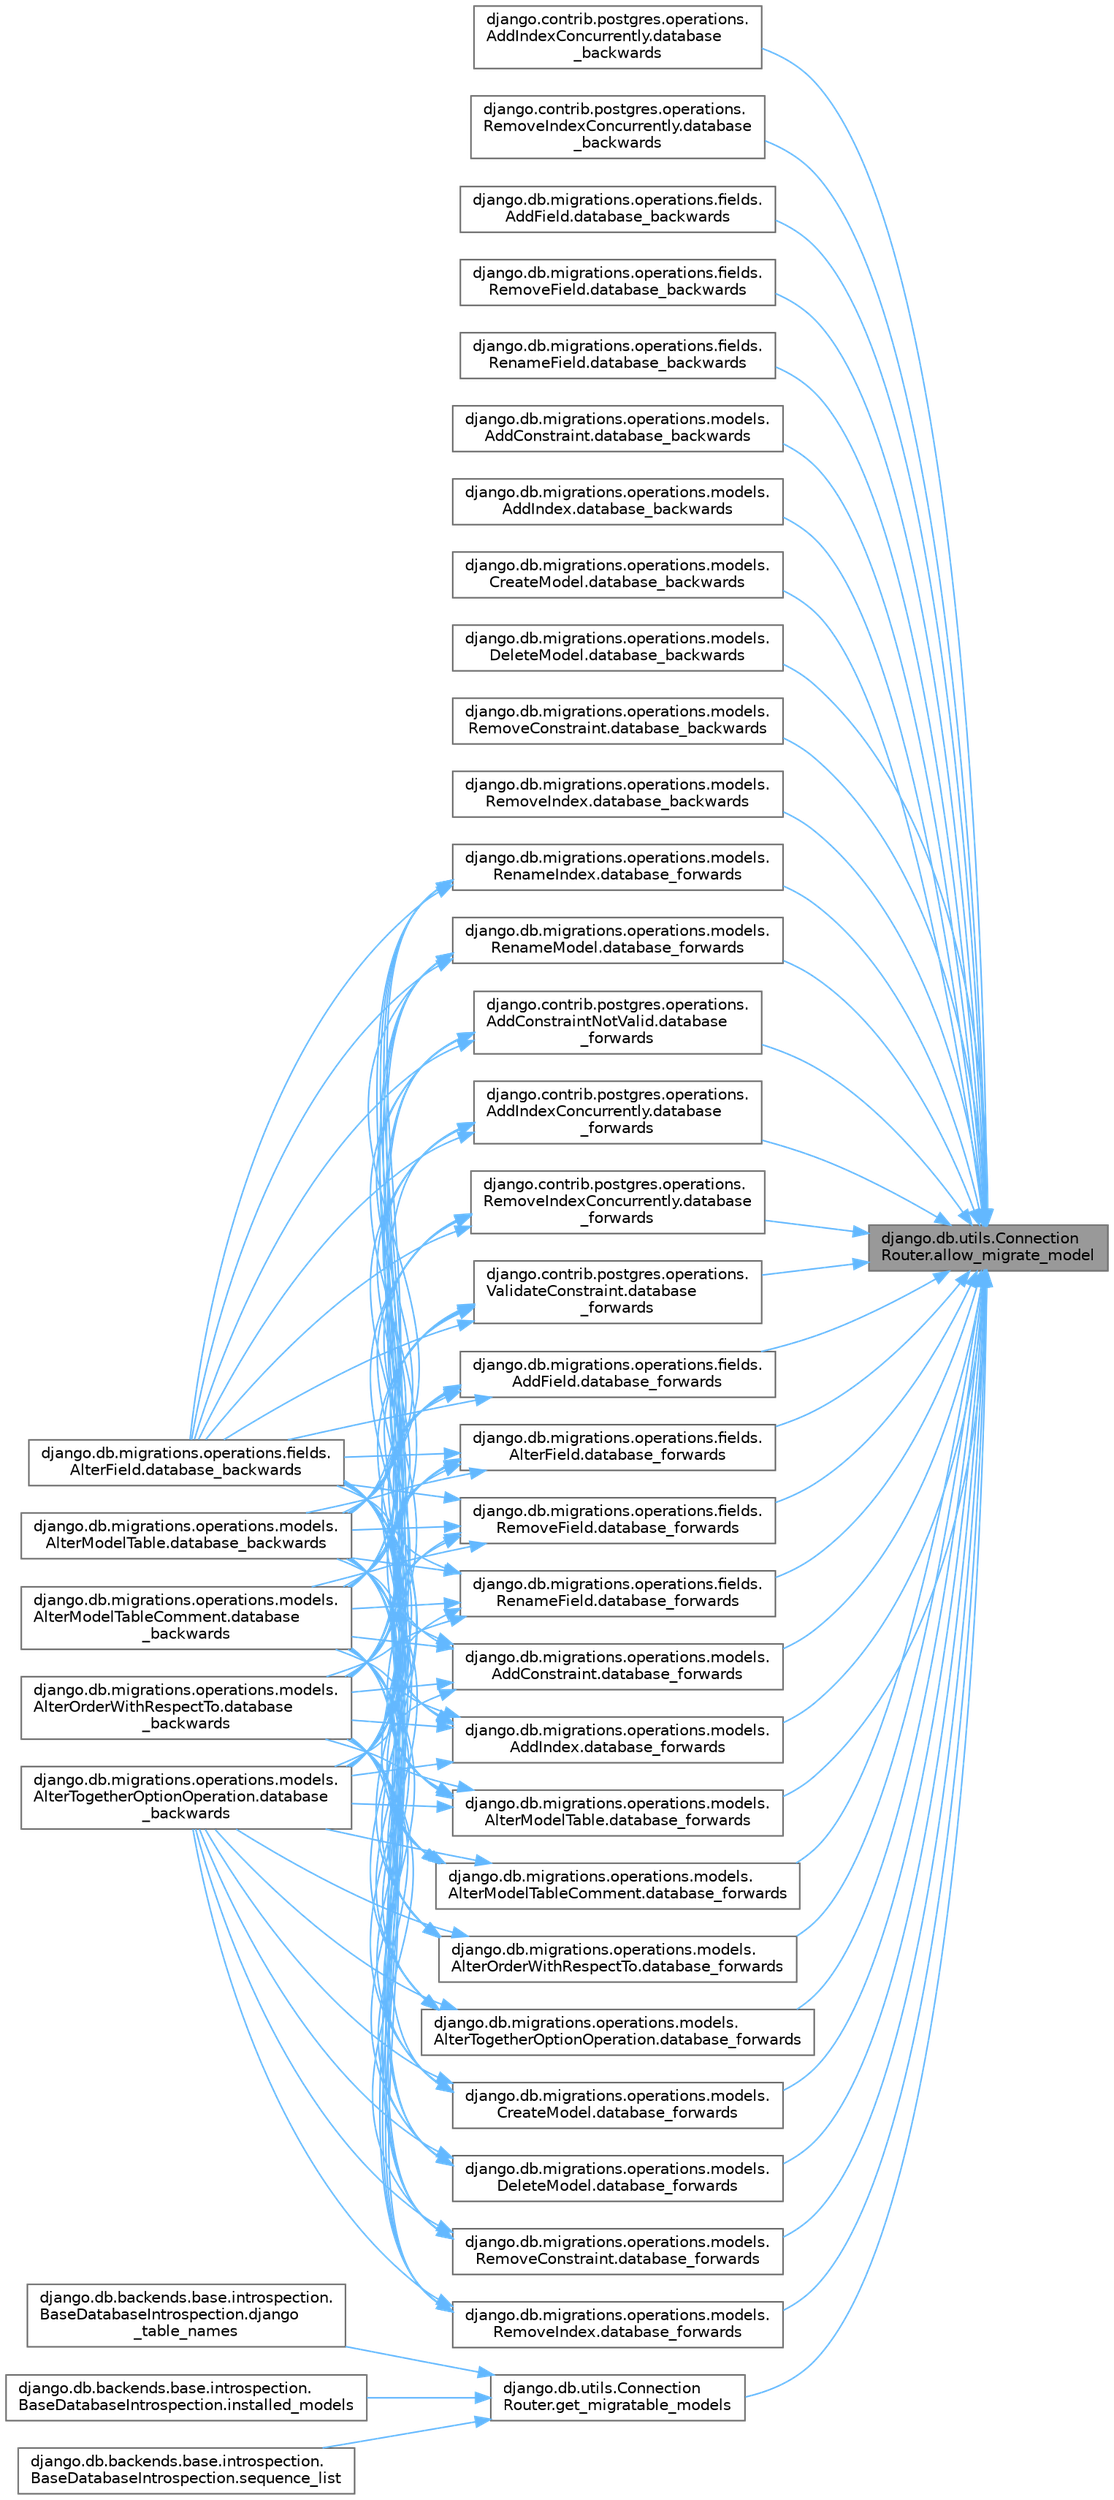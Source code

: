 digraph "django.db.utils.ConnectionRouter.allow_migrate_model"
{
 // LATEX_PDF_SIZE
  bgcolor="transparent";
  edge [fontname=Helvetica,fontsize=10,labelfontname=Helvetica,labelfontsize=10];
  node [fontname=Helvetica,fontsize=10,shape=box,height=0.2,width=0.4];
  rankdir="RL";
  Node1 [id="Node000001",label="django.db.utils.Connection\lRouter.allow_migrate_model",height=0.2,width=0.4,color="gray40", fillcolor="grey60", style="filled", fontcolor="black",tooltip=" "];
  Node1 -> Node2 [id="edge1_Node000001_Node000002",dir="back",color="steelblue1",style="solid",tooltip=" "];
  Node2 [id="Node000002",label="django.contrib.postgres.operations.\lAddIndexConcurrently.database\l_backwards",height=0.2,width=0.4,color="grey40", fillcolor="white", style="filled",URL="$classdjango_1_1contrib_1_1postgres_1_1operations_1_1_add_index_concurrently.html#af21e81c4c8073e6ce6da2490487f417f",tooltip=" "];
  Node1 -> Node3 [id="edge2_Node000001_Node000003",dir="back",color="steelblue1",style="solid",tooltip=" "];
  Node3 [id="Node000003",label="django.contrib.postgres.operations.\lRemoveIndexConcurrently.database\l_backwards",height=0.2,width=0.4,color="grey40", fillcolor="white", style="filled",URL="$classdjango_1_1contrib_1_1postgres_1_1operations_1_1_remove_index_concurrently.html#ab5ec0fb73cfee85b45d4bd176b042ca5",tooltip=" "];
  Node1 -> Node4 [id="edge3_Node000001_Node000004",dir="back",color="steelblue1",style="solid",tooltip=" "];
  Node4 [id="Node000004",label="django.db.migrations.operations.fields.\lAddField.database_backwards",height=0.2,width=0.4,color="grey40", fillcolor="white", style="filled",URL="$classdjango_1_1db_1_1migrations_1_1operations_1_1fields_1_1_add_field.html#a617772ae0d09e12f38c6f7ec32d1a6ac",tooltip=" "];
  Node1 -> Node5 [id="edge4_Node000001_Node000005",dir="back",color="steelblue1",style="solid",tooltip=" "];
  Node5 [id="Node000005",label="django.db.migrations.operations.fields.\lRemoveField.database_backwards",height=0.2,width=0.4,color="grey40", fillcolor="white", style="filled",URL="$classdjango_1_1db_1_1migrations_1_1operations_1_1fields_1_1_remove_field.html#a1dd705c5296e9926b982be76a8c3593a",tooltip=" "];
  Node1 -> Node6 [id="edge5_Node000001_Node000006",dir="back",color="steelblue1",style="solid",tooltip=" "];
  Node6 [id="Node000006",label="django.db.migrations.operations.fields.\lRenameField.database_backwards",height=0.2,width=0.4,color="grey40", fillcolor="white", style="filled",URL="$classdjango_1_1db_1_1migrations_1_1operations_1_1fields_1_1_rename_field.html#a542122d5bebf16241d407d5e672609dd",tooltip=" "];
  Node1 -> Node7 [id="edge6_Node000001_Node000007",dir="back",color="steelblue1",style="solid",tooltip=" "];
  Node7 [id="Node000007",label="django.db.migrations.operations.models.\lAddConstraint.database_backwards",height=0.2,width=0.4,color="grey40", fillcolor="white", style="filled",URL="$classdjango_1_1db_1_1migrations_1_1operations_1_1models_1_1_add_constraint.html#a3ca96f52475d231669cb7a33c12fd62c",tooltip=" "];
  Node1 -> Node8 [id="edge7_Node000001_Node000008",dir="back",color="steelblue1",style="solid",tooltip=" "];
  Node8 [id="Node000008",label="django.db.migrations.operations.models.\lAddIndex.database_backwards",height=0.2,width=0.4,color="grey40", fillcolor="white", style="filled",URL="$classdjango_1_1db_1_1migrations_1_1operations_1_1models_1_1_add_index.html#a8bf2b8a59248b5f1e13a4f93f478d5fc",tooltip=" "];
  Node1 -> Node9 [id="edge8_Node000001_Node000009",dir="back",color="steelblue1",style="solid",tooltip=" "];
  Node9 [id="Node000009",label="django.db.migrations.operations.models.\lCreateModel.database_backwards",height=0.2,width=0.4,color="grey40", fillcolor="white", style="filled",URL="$classdjango_1_1db_1_1migrations_1_1operations_1_1models_1_1_create_model.html#abdab1b0c6b789f4417f4bc04b8cc976a",tooltip=" "];
  Node1 -> Node10 [id="edge9_Node000001_Node000010",dir="back",color="steelblue1",style="solid",tooltip=" "];
  Node10 [id="Node000010",label="django.db.migrations.operations.models.\lDeleteModel.database_backwards",height=0.2,width=0.4,color="grey40", fillcolor="white", style="filled",URL="$classdjango_1_1db_1_1migrations_1_1operations_1_1models_1_1_delete_model.html#a9a17b1cdfdd4e4d2f52b54d172fb1da7",tooltip=" "];
  Node1 -> Node11 [id="edge10_Node000001_Node000011",dir="back",color="steelblue1",style="solid",tooltip=" "];
  Node11 [id="Node000011",label="django.db.migrations.operations.models.\lRemoveConstraint.database_backwards",height=0.2,width=0.4,color="grey40", fillcolor="white", style="filled",URL="$classdjango_1_1db_1_1migrations_1_1operations_1_1models_1_1_remove_constraint.html#a0e17e967c6d8962c9710d45917e38648",tooltip=" "];
  Node1 -> Node12 [id="edge11_Node000001_Node000012",dir="back",color="steelblue1",style="solid",tooltip=" "];
  Node12 [id="Node000012",label="django.db.migrations.operations.models.\lRemoveIndex.database_backwards",height=0.2,width=0.4,color="grey40", fillcolor="white", style="filled",URL="$classdjango_1_1db_1_1migrations_1_1operations_1_1models_1_1_remove_index.html#a9f448190a82560df3de24ac76c50e63d",tooltip=" "];
  Node1 -> Node13 [id="edge12_Node000001_Node000013",dir="back",color="steelblue1",style="solid",tooltip=" "];
  Node13 [id="Node000013",label="django.contrib.postgres.operations.\lAddConstraintNotValid.database\l_forwards",height=0.2,width=0.4,color="grey40", fillcolor="white", style="filled",URL="$classdjango_1_1contrib_1_1postgres_1_1operations_1_1_add_constraint_not_valid.html#afbf3234c4884fc267a11e5ac5e484570",tooltip=" "];
  Node13 -> Node14 [id="edge13_Node000013_Node000014",dir="back",color="steelblue1",style="solid",tooltip=" "];
  Node14 [id="Node000014",label="django.db.migrations.operations.fields.\lAlterField.database_backwards",height=0.2,width=0.4,color="grey40", fillcolor="white", style="filled",URL="$classdjango_1_1db_1_1migrations_1_1operations_1_1fields_1_1_alter_field.html#af41d306fe640bb14569cf43fe8b41af3",tooltip=" "];
  Node13 -> Node15 [id="edge14_Node000013_Node000015",dir="back",color="steelblue1",style="solid",tooltip=" "];
  Node15 [id="Node000015",label="django.db.migrations.operations.models.\lAlterModelTable.database_backwards",height=0.2,width=0.4,color="grey40", fillcolor="white", style="filled",URL="$classdjango_1_1db_1_1migrations_1_1operations_1_1models_1_1_alter_model_table.html#a6c3c31781797b433b002963aeedc15b5",tooltip=" "];
  Node13 -> Node16 [id="edge15_Node000013_Node000016",dir="back",color="steelblue1",style="solid",tooltip=" "];
  Node16 [id="Node000016",label="django.db.migrations.operations.models.\lAlterModelTableComment.database\l_backwards",height=0.2,width=0.4,color="grey40", fillcolor="white", style="filled",URL="$classdjango_1_1db_1_1migrations_1_1operations_1_1models_1_1_alter_model_table_comment.html#ad61c31d6692ba43f6244968bd46c66bc",tooltip=" "];
  Node13 -> Node17 [id="edge16_Node000013_Node000017",dir="back",color="steelblue1",style="solid",tooltip=" "];
  Node17 [id="Node000017",label="django.db.migrations.operations.models.\lAlterOrderWithRespectTo.database\l_backwards",height=0.2,width=0.4,color="grey40", fillcolor="white", style="filled",URL="$classdjango_1_1db_1_1migrations_1_1operations_1_1models_1_1_alter_order_with_respect_to.html#a358586d3cb9f6d1bed1eddacdd7372c1",tooltip=" "];
  Node13 -> Node18 [id="edge17_Node000013_Node000018",dir="back",color="steelblue1",style="solid",tooltip=" "];
  Node18 [id="Node000018",label="django.db.migrations.operations.models.\lAlterTogetherOptionOperation.database\l_backwards",height=0.2,width=0.4,color="grey40", fillcolor="white", style="filled",URL="$classdjango_1_1db_1_1migrations_1_1operations_1_1models_1_1_alter_together_option_operation.html#a83db8cf03bf5eaf62f5c3193adb0a231",tooltip=" "];
  Node1 -> Node19 [id="edge18_Node000001_Node000019",dir="back",color="steelblue1",style="solid",tooltip=" "];
  Node19 [id="Node000019",label="django.contrib.postgres.operations.\lAddIndexConcurrently.database\l_forwards",height=0.2,width=0.4,color="grey40", fillcolor="white", style="filled",URL="$classdjango_1_1contrib_1_1postgres_1_1operations_1_1_add_index_concurrently.html#a8ec012821c529fb57013caf48384ee76",tooltip=" "];
  Node19 -> Node14 [id="edge19_Node000019_Node000014",dir="back",color="steelblue1",style="solid",tooltip=" "];
  Node19 -> Node15 [id="edge20_Node000019_Node000015",dir="back",color="steelblue1",style="solid",tooltip=" "];
  Node19 -> Node16 [id="edge21_Node000019_Node000016",dir="back",color="steelblue1",style="solid",tooltip=" "];
  Node19 -> Node17 [id="edge22_Node000019_Node000017",dir="back",color="steelblue1",style="solid",tooltip=" "];
  Node19 -> Node18 [id="edge23_Node000019_Node000018",dir="back",color="steelblue1",style="solid",tooltip=" "];
  Node1 -> Node20 [id="edge24_Node000001_Node000020",dir="back",color="steelblue1",style="solid",tooltip=" "];
  Node20 [id="Node000020",label="django.contrib.postgres.operations.\lRemoveIndexConcurrently.database\l_forwards",height=0.2,width=0.4,color="grey40", fillcolor="white", style="filled",URL="$classdjango_1_1contrib_1_1postgres_1_1operations_1_1_remove_index_concurrently.html#a17722bad27bd8f0d156f78f97b3dfaaa",tooltip=" "];
  Node20 -> Node14 [id="edge25_Node000020_Node000014",dir="back",color="steelblue1",style="solid",tooltip=" "];
  Node20 -> Node15 [id="edge26_Node000020_Node000015",dir="back",color="steelblue1",style="solid",tooltip=" "];
  Node20 -> Node16 [id="edge27_Node000020_Node000016",dir="back",color="steelblue1",style="solid",tooltip=" "];
  Node20 -> Node17 [id="edge28_Node000020_Node000017",dir="back",color="steelblue1",style="solid",tooltip=" "];
  Node20 -> Node18 [id="edge29_Node000020_Node000018",dir="back",color="steelblue1",style="solid",tooltip=" "];
  Node1 -> Node21 [id="edge30_Node000001_Node000021",dir="back",color="steelblue1",style="solid",tooltip=" "];
  Node21 [id="Node000021",label="django.contrib.postgres.operations.\lValidateConstraint.database\l_forwards",height=0.2,width=0.4,color="grey40", fillcolor="white", style="filled",URL="$classdjango_1_1contrib_1_1postgres_1_1operations_1_1_validate_constraint.html#ab798a6a173e826d06d2816b0c5468760",tooltip=" "];
  Node21 -> Node14 [id="edge31_Node000021_Node000014",dir="back",color="steelblue1",style="solid",tooltip=" "];
  Node21 -> Node15 [id="edge32_Node000021_Node000015",dir="back",color="steelblue1",style="solid",tooltip=" "];
  Node21 -> Node16 [id="edge33_Node000021_Node000016",dir="back",color="steelblue1",style="solid",tooltip=" "];
  Node21 -> Node17 [id="edge34_Node000021_Node000017",dir="back",color="steelblue1",style="solid",tooltip=" "];
  Node21 -> Node18 [id="edge35_Node000021_Node000018",dir="back",color="steelblue1",style="solid",tooltip=" "];
  Node1 -> Node22 [id="edge36_Node000001_Node000022",dir="back",color="steelblue1",style="solid",tooltip=" "];
  Node22 [id="Node000022",label="django.db.migrations.operations.fields.\lAddField.database_forwards",height=0.2,width=0.4,color="grey40", fillcolor="white", style="filled",URL="$classdjango_1_1db_1_1migrations_1_1operations_1_1fields_1_1_add_field.html#adf3924e3df09a234aeb61de2490105ac",tooltip=" "];
  Node22 -> Node14 [id="edge37_Node000022_Node000014",dir="back",color="steelblue1",style="solid",tooltip=" "];
  Node22 -> Node15 [id="edge38_Node000022_Node000015",dir="back",color="steelblue1",style="solid",tooltip=" "];
  Node22 -> Node16 [id="edge39_Node000022_Node000016",dir="back",color="steelblue1",style="solid",tooltip=" "];
  Node22 -> Node17 [id="edge40_Node000022_Node000017",dir="back",color="steelblue1",style="solid",tooltip=" "];
  Node22 -> Node18 [id="edge41_Node000022_Node000018",dir="back",color="steelblue1",style="solid",tooltip=" "];
  Node1 -> Node23 [id="edge42_Node000001_Node000023",dir="back",color="steelblue1",style="solid",tooltip=" "];
  Node23 [id="Node000023",label="django.db.migrations.operations.fields.\lAlterField.database_forwards",height=0.2,width=0.4,color="grey40", fillcolor="white", style="filled",URL="$classdjango_1_1db_1_1migrations_1_1operations_1_1fields_1_1_alter_field.html#ad61960942f8bf4e2b42434aa43389d9b",tooltip=" "];
  Node23 -> Node14 [id="edge43_Node000023_Node000014",dir="back",color="steelblue1",style="solid",tooltip=" "];
  Node23 -> Node15 [id="edge44_Node000023_Node000015",dir="back",color="steelblue1",style="solid",tooltip=" "];
  Node23 -> Node16 [id="edge45_Node000023_Node000016",dir="back",color="steelblue1",style="solid",tooltip=" "];
  Node23 -> Node17 [id="edge46_Node000023_Node000017",dir="back",color="steelblue1",style="solid",tooltip=" "];
  Node23 -> Node18 [id="edge47_Node000023_Node000018",dir="back",color="steelblue1",style="solid",tooltip=" "];
  Node1 -> Node24 [id="edge48_Node000001_Node000024",dir="back",color="steelblue1",style="solid",tooltip=" "];
  Node24 [id="Node000024",label="django.db.migrations.operations.fields.\lRemoveField.database_forwards",height=0.2,width=0.4,color="grey40", fillcolor="white", style="filled",URL="$classdjango_1_1db_1_1migrations_1_1operations_1_1fields_1_1_remove_field.html#ac4572aea0b6ef3a12e8d3c2f237c411a",tooltip=" "];
  Node24 -> Node14 [id="edge49_Node000024_Node000014",dir="back",color="steelblue1",style="solid",tooltip=" "];
  Node24 -> Node15 [id="edge50_Node000024_Node000015",dir="back",color="steelblue1",style="solid",tooltip=" "];
  Node24 -> Node16 [id="edge51_Node000024_Node000016",dir="back",color="steelblue1",style="solid",tooltip=" "];
  Node24 -> Node17 [id="edge52_Node000024_Node000017",dir="back",color="steelblue1",style="solid",tooltip=" "];
  Node24 -> Node18 [id="edge53_Node000024_Node000018",dir="back",color="steelblue1",style="solid",tooltip=" "];
  Node1 -> Node25 [id="edge54_Node000001_Node000025",dir="back",color="steelblue1",style="solid",tooltip=" "];
  Node25 [id="Node000025",label="django.db.migrations.operations.fields.\lRenameField.database_forwards",height=0.2,width=0.4,color="grey40", fillcolor="white", style="filled",URL="$classdjango_1_1db_1_1migrations_1_1operations_1_1fields_1_1_rename_field.html#a9e66c07705fccd0aa47e8b41ca80d52f",tooltip=" "];
  Node25 -> Node14 [id="edge55_Node000025_Node000014",dir="back",color="steelblue1",style="solid",tooltip=" "];
  Node25 -> Node15 [id="edge56_Node000025_Node000015",dir="back",color="steelblue1",style="solid",tooltip=" "];
  Node25 -> Node16 [id="edge57_Node000025_Node000016",dir="back",color="steelblue1",style="solid",tooltip=" "];
  Node25 -> Node17 [id="edge58_Node000025_Node000017",dir="back",color="steelblue1",style="solid",tooltip=" "];
  Node25 -> Node18 [id="edge59_Node000025_Node000018",dir="back",color="steelblue1",style="solid",tooltip=" "];
  Node1 -> Node26 [id="edge60_Node000001_Node000026",dir="back",color="steelblue1",style="solid",tooltip=" "];
  Node26 [id="Node000026",label="django.db.migrations.operations.models.\lAddConstraint.database_forwards",height=0.2,width=0.4,color="grey40", fillcolor="white", style="filled",URL="$classdjango_1_1db_1_1migrations_1_1operations_1_1models_1_1_add_constraint.html#a480337b0117ef1689eedeaf3a4d2d184",tooltip=" "];
  Node26 -> Node14 [id="edge61_Node000026_Node000014",dir="back",color="steelblue1",style="solid",tooltip=" "];
  Node26 -> Node15 [id="edge62_Node000026_Node000015",dir="back",color="steelblue1",style="solid",tooltip=" "];
  Node26 -> Node16 [id="edge63_Node000026_Node000016",dir="back",color="steelblue1",style="solid",tooltip=" "];
  Node26 -> Node17 [id="edge64_Node000026_Node000017",dir="back",color="steelblue1",style="solid",tooltip=" "];
  Node26 -> Node18 [id="edge65_Node000026_Node000018",dir="back",color="steelblue1",style="solid",tooltip=" "];
  Node1 -> Node27 [id="edge66_Node000001_Node000027",dir="back",color="steelblue1",style="solid",tooltip=" "];
  Node27 [id="Node000027",label="django.db.migrations.operations.models.\lAddIndex.database_forwards",height=0.2,width=0.4,color="grey40", fillcolor="white", style="filled",URL="$classdjango_1_1db_1_1migrations_1_1operations_1_1models_1_1_add_index.html#a494d51a94cc4a5de6355df751929c35d",tooltip=" "];
  Node27 -> Node14 [id="edge67_Node000027_Node000014",dir="back",color="steelblue1",style="solid",tooltip=" "];
  Node27 -> Node15 [id="edge68_Node000027_Node000015",dir="back",color="steelblue1",style="solid",tooltip=" "];
  Node27 -> Node16 [id="edge69_Node000027_Node000016",dir="back",color="steelblue1",style="solid",tooltip=" "];
  Node27 -> Node17 [id="edge70_Node000027_Node000017",dir="back",color="steelblue1",style="solid",tooltip=" "];
  Node27 -> Node18 [id="edge71_Node000027_Node000018",dir="back",color="steelblue1",style="solid",tooltip=" "];
  Node1 -> Node28 [id="edge72_Node000001_Node000028",dir="back",color="steelblue1",style="solid",tooltip=" "];
  Node28 [id="Node000028",label="django.db.migrations.operations.models.\lAlterModelTable.database_forwards",height=0.2,width=0.4,color="grey40", fillcolor="white", style="filled",URL="$classdjango_1_1db_1_1migrations_1_1operations_1_1models_1_1_alter_model_table.html#ac970e63f457eca5ea9e39a6f2339dac8",tooltip=" "];
  Node28 -> Node14 [id="edge73_Node000028_Node000014",dir="back",color="steelblue1",style="solid",tooltip=" "];
  Node28 -> Node15 [id="edge74_Node000028_Node000015",dir="back",color="steelblue1",style="solid",tooltip=" "];
  Node28 -> Node16 [id="edge75_Node000028_Node000016",dir="back",color="steelblue1",style="solid",tooltip=" "];
  Node28 -> Node17 [id="edge76_Node000028_Node000017",dir="back",color="steelblue1",style="solid",tooltip=" "];
  Node28 -> Node18 [id="edge77_Node000028_Node000018",dir="back",color="steelblue1",style="solid",tooltip=" "];
  Node1 -> Node29 [id="edge78_Node000001_Node000029",dir="back",color="steelblue1",style="solid",tooltip=" "];
  Node29 [id="Node000029",label="django.db.migrations.operations.models.\lAlterModelTableComment.database_forwards",height=0.2,width=0.4,color="grey40", fillcolor="white", style="filled",URL="$classdjango_1_1db_1_1migrations_1_1operations_1_1models_1_1_alter_model_table_comment.html#a21d27efbaf1822f6eb3d7a312a41025e",tooltip=" "];
  Node29 -> Node14 [id="edge79_Node000029_Node000014",dir="back",color="steelblue1",style="solid",tooltip=" "];
  Node29 -> Node15 [id="edge80_Node000029_Node000015",dir="back",color="steelblue1",style="solid",tooltip=" "];
  Node29 -> Node16 [id="edge81_Node000029_Node000016",dir="back",color="steelblue1",style="solid",tooltip=" "];
  Node29 -> Node17 [id="edge82_Node000029_Node000017",dir="back",color="steelblue1",style="solid",tooltip=" "];
  Node29 -> Node18 [id="edge83_Node000029_Node000018",dir="back",color="steelblue1",style="solid",tooltip=" "];
  Node1 -> Node30 [id="edge84_Node000001_Node000030",dir="back",color="steelblue1",style="solid",tooltip=" "];
  Node30 [id="Node000030",label="django.db.migrations.operations.models.\lAlterOrderWithRespectTo.database_forwards",height=0.2,width=0.4,color="grey40", fillcolor="white", style="filled",URL="$classdjango_1_1db_1_1migrations_1_1operations_1_1models_1_1_alter_order_with_respect_to.html#a4e17e9e20ef204f594d92752c4471448",tooltip=" "];
  Node30 -> Node14 [id="edge85_Node000030_Node000014",dir="back",color="steelblue1",style="solid",tooltip=" "];
  Node30 -> Node15 [id="edge86_Node000030_Node000015",dir="back",color="steelblue1",style="solid",tooltip=" "];
  Node30 -> Node16 [id="edge87_Node000030_Node000016",dir="back",color="steelblue1",style="solid",tooltip=" "];
  Node30 -> Node17 [id="edge88_Node000030_Node000017",dir="back",color="steelblue1",style="solid",tooltip=" "];
  Node30 -> Node18 [id="edge89_Node000030_Node000018",dir="back",color="steelblue1",style="solid",tooltip=" "];
  Node1 -> Node31 [id="edge90_Node000001_Node000031",dir="back",color="steelblue1",style="solid",tooltip=" "];
  Node31 [id="Node000031",label="django.db.migrations.operations.models.\lAlterTogetherOptionOperation.database_forwards",height=0.2,width=0.4,color="grey40", fillcolor="white", style="filled",URL="$classdjango_1_1db_1_1migrations_1_1operations_1_1models_1_1_alter_together_option_operation.html#a0c22a821e9eda96c8ddd38e3035a5f63",tooltip=" "];
  Node31 -> Node14 [id="edge91_Node000031_Node000014",dir="back",color="steelblue1",style="solid",tooltip=" "];
  Node31 -> Node15 [id="edge92_Node000031_Node000015",dir="back",color="steelblue1",style="solid",tooltip=" "];
  Node31 -> Node16 [id="edge93_Node000031_Node000016",dir="back",color="steelblue1",style="solid",tooltip=" "];
  Node31 -> Node17 [id="edge94_Node000031_Node000017",dir="back",color="steelblue1",style="solid",tooltip=" "];
  Node31 -> Node18 [id="edge95_Node000031_Node000018",dir="back",color="steelblue1",style="solid",tooltip=" "];
  Node1 -> Node32 [id="edge96_Node000001_Node000032",dir="back",color="steelblue1",style="solid",tooltip=" "];
  Node32 [id="Node000032",label="django.db.migrations.operations.models.\lCreateModel.database_forwards",height=0.2,width=0.4,color="grey40", fillcolor="white", style="filled",URL="$classdjango_1_1db_1_1migrations_1_1operations_1_1models_1_1_create_model.html#ac83eb27642b612cff8a10d40aa5160a4",tooltip=" "];
  Node32 -> Node14 [id="edge97_Node000032_Node000014",dir="back",color="steelblue1",style="solid",tooltip=" "];
  Node32 -> Node15 [id="edge98_Node000032_Node000015",dir="back",color="steelblue1",style="solid",tooltip=" "];
  Node32 -> Node16 [id="edge99_Node000032_Node000016",dir="back",color="steelblue1",style="solid",tooltip=" "];
  Node32 -> Node17 [id="edge100_Node000032_Node000017",dir="back",color="steelblue1",style="solid",tooltip=" "];
  Node32 -> Node18 [id="edge101_Node000032_Node000018",dir="back",color="steelblue1",style="solid",tooltip=" "];
  Node1 -> Node33 [id="edge102_Node000001_Node000033",dir="back",color="steelblue1",style="solid",tooltip=" "];
  Node33 [id="Node000033",label="django.db.migrations.operations.models.\lDeleteModel.database_forwards",height=0.2,width=0.4,color="grey40", fillcolor="white", style="filled",URL="$classdjango_1_1db_1_1migrations_1_1operations_1_1models_1_1_delete_model.html#aaa1256c5c07e7d45ff686b0f30df043c",tooltip=" "];
  Node33 -> Node14 [id="edge103_Node000033_Node000014",dir="back",color="steelblue1",style="solid",tooltip=" "];
  Node33 -> Node15 [id="edge104_Node000033_Node000015",dir="back",color="steelblue1",style="solid",tooltip=" "];
  Node33 -> Node16 [id="edge105_Node000033_Node000016",dir="back",color="steelblue1",style="solid",tooltip=" "];
  Node33 -> Node17 [id="edge106_Node000033_Node000017",dir="back",color="steelblue1",style="solid",tooltip=" "];
  Node33 -> Node18 [id="edge107_Node000033_Node000018",dir="back",color="steelblue1",style="solid",tooltip=" "];
  Node1 -> Node34 [id="edge108_Node000001_Node000034",dir="back",color="steelblue1",style="solid",tooltip=" "];
  Node34 [id="Node000034",label="django.db.migrations.operations.models.\lRemoveConstraint.database_forwards",height=0.2,width=0.4,color="grey40", fillcolor="white", style="filled",URL="$classdjango_1_1db_1_1migrations_1_1operations_1_1models_1_1_remove_constraint.html#a62e07ee362dceae6903230414631cccc",tooltip=" "];
  Node34 -> Node14 [id="edge109_Node000034_Node000014",dir="back",color="steelblue1",style="solid",tooltip=" "];
  Node34 -> Node15 [id="edge110_Node000034_Node000015",dir="back",color="steelblue1",style="solid",tooltip=" "];
  Node34 -> Node16 [id="edge111_Node000034_Node000016",dir="back",color="steelblue1",style="solid",tooltip=" "];
  Node34 -> Node17 [id="edge112_Node000034_Node000017",dir="back",color="steelblue1",style="solid",tooltip=" "];
  Node34 -> Node18 [id="edge113_Node000034_Node000018",dir="back",color="steelblue1",style="solid",tooltip=" "];
  Node1 -> Node35 [id="edge114_Node000001_Node000035",dir="back",color="steelblue1",style="solid",tooltip=" "];
  Node35 [id="Node000035",label="django.db.migrations.operations.models.\lRemoveIndex.database_forwards",height=0.2,width=0.4,color="grey40", fillcolor="white", style="filled",URL="$classdjango_1_1db_1_1migrations_1_1operations_1_1models_1_1_remove_index.html#a29c212a45763a50978dcf074512ea75b",tooltip=" "];
  Node35 -> Node14 [id="edge115_Node000035_Node000014",dir="back",color="steelblue1",style="solid",tooltip=" "];
  Node35 -> Node15 [id="edge116_Node000035_Node000015",dir="back",color="steelblue1",style="solid",tooltip=" "];
  Node35 -> Node16 [id="edge117_Node000035_Node000016",dir="back",color="steelblue1",style="solid",tooltip=" "];
  Node35 -> Node17 [id="edge118_Node000035_Node000017",dir="back",color="steelblue1",style="solid",tooltip=" "];
  Node35 -> Node18 [id="edge119_Node000035_Node000018",dir="back",color="steelblue1",style="solid",tooltip=" "];
  Node1 -> Node36 [id="edge120_Node000001_Node000036",dir="back",color="steelblue1",style="solid",tooltip=" "];
  Node36 [id="Node000036",label="django.db.migrations.operations.models.\lRenameIndex.database_forwards",height=0.2,width=0.4,color="grey40", fillcolor="white", style="filled",URL="$classdjango_1_1db_1_1migrations_1_1operations_1_1models_1_1_rename_index.html#a3896b4dc591125e33958936776e4ddd1",tooltip=" "];
  Node36 -> Node14 [id="edge121_Node000036_Node000014",dir="back",color="steelblue1",style="solid",tooltip=" "];
  Node36 -> Node15 [id="edge122_Node000036_Node000015",dir="back",color="steelblue1",style="solid",tooltip=" "];
  Node36 -> Node16 [id="edge123_Node000036_Node000016",dir="back",color="steelblue1",style="solid",tooltip=" "];
  Node36 -> Node17 [id="edge124_Node000036_Node000017",dir="back",color="steelblue1",style="solid",tooltip=" "];
  Node36 -> Node18 [id="edge125_Node000036_Node000018",dir="back",color="steelblue1",style="solid",tooltip=" "];
  Node1 -> Node37 [id="edge126_Node000001_Node000037",dir="back",color="steelblue1",style="solid",tooltip=" "];
  Node37 [id="Node000037",label="django.db.migrations.operations.models.\lRenameModel.database_forwards",height=0.2,width=0.4,color="grey40", fillcolor="white", style="filled",URL="$classdjango_1_1db_1_1migrations_1_1operations_1_1models_1_1_rename_model.html#af2a38bfdfb767e9f8837087b5c66ba07",tooltip=" "];
  Node37 -> Node14 [id="edge127_Node000037_Node000014",dir="back",color="steelblue1",style="solid",tooltip=" "];
  Node37 -> Node15 [id="edge128_Node000037_Node000015",dir="back",color="steelblue1",style="solid",tooltip=" "];
  Node37 -> Node16 [id="edge129_Node000037_Node000016",dir="back",color="steelblue1",style="solid",tooltip=" "];
  Node37 -> Node17 [id="edge130_Node000037_Node000017",dir="back",color="steelblue1",style="solid",tooltip=" "];
  Node37 -> Node18 [id="edge131_Node000037_Node000018",dir="back",color="steelblue1",style="solid",tooltip=" "];
  Node1 -> Node38 [id="edge132_Node000001_Node000038",dir="back",color="steelblue1",style="solid",tooltip=" "];
  Node38 [id="Node000038",label="django.db.utils.Connection\lRouter.get_migratable_models",height=0.2,width=0.4,color="grey40", fillcolor="white", style="filled",URL="$classdjango_1_1db_1_1utils_1_1_connection_router.html#a69f35761a8c424226d73f72e6dc21103",tooltip=" "];
  Node38 -> Node39 [id="edge133_Node000038_Node000039",dir="back",color="steelblue1",style="solid",tooltip=" "];
  Node39 [id="Node000039",label="django.db.backends.base.introspection.\lBaseDatabaseIntrospection.django\l_table_names",height=0.2,width=0.4,color="grey40", fillcolor="white", style="filled",URL="$classdjango_1_1db_1_1backends_1_1base_1_1introspection_1_1_base_database_introspection.html#a4e6933d7c00c046f28d6f306ad2b112f",tooltip=" "];
  Node38 -> Node40 [id="edge134_Node000038_Node000040",dir="back",color="steelblue1",style="solid",tooltip=" "];
  Node40 [id="Node000040",label="django.db.backends.base.introspection.\lBaseDatabaseIntrospection.installed_models",height=0.2,width=0.4,color="grey40", fillcolor="white", style="filled",URL="$classdjango_1_1db_1_1backends_1_1base_1_1introspection_1_1_base_database_introspection.html#a0505370473eb797309872d0e3962ae2c",tooltip=" "];
  Node38 -> Node41 [id="edge135_Node000038_Node000041",dir="back",color="steelblue1",style="solid",tooltip=" "];
  Node41 [id="Node000041",label="django.db.backends.base.introspection.\lBaseDatabaseIntrospection.sequence_list",height=0.2,width=0.4,color="grey40", fillcolor="white", style="filled",URL="$classdjango_1_1db_1_1backends_1_1base_1_1introspection_1_1_base_database_introspection.html#a082149e6b1bf2ffda8ce8a541bc386c0",tooltip=" "];
}
